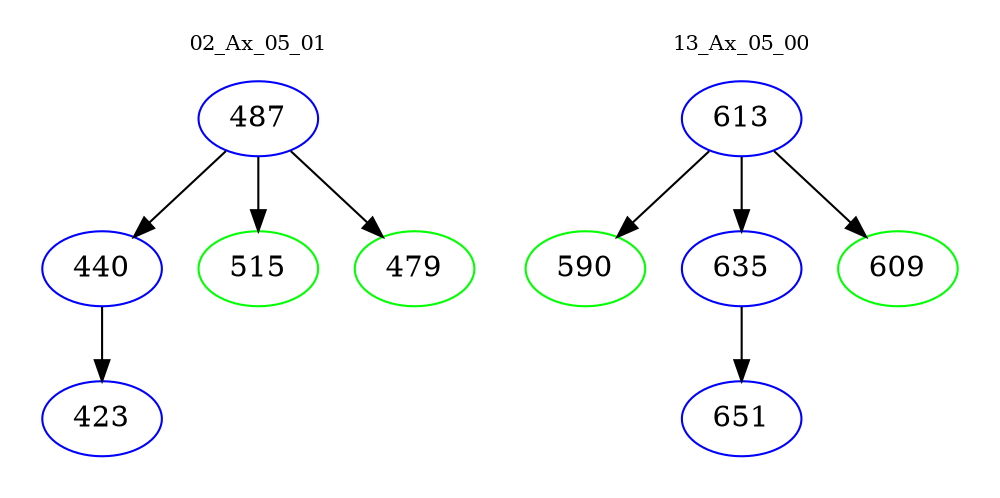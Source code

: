 digraph{
subgraph cluster_0 {
color = white
label = "02_Ax_05_01";
fontsize=10;
T0_487 [label="487", color="blue"]
T0_487 -> T0_440 [color="black"]
T0_440 [label="440", color="blue"]
T0_440 -> T0_423 [color="black"]
T0_423 [label="423", color="blue"]
T0_487 -> T0_515 [color="black"]
T0_515 [label="515", color="green"]
T0_487 -> T0_479 [color="black"]
T0_479 [label="479", color="green"]
}
subgraph cluster_1 {
color = white
label = "13_Ax_05_00";
fontsize=10;
T1_613 [label="613", color="blue"]
T1_613 -> T1_590 [color="black"]
T1_590 [label="590", color="green"]
T1_613 -> T1_635 [color="black"]
T1_635 [label="635", color="blue"]
T1_635 -> T1_651 [color="black"]
T1_651 [label="651", color="blue"]
T1_613 -> T1_609 [color="black"]
T1_609 [label="609", color="green"]
}
}
